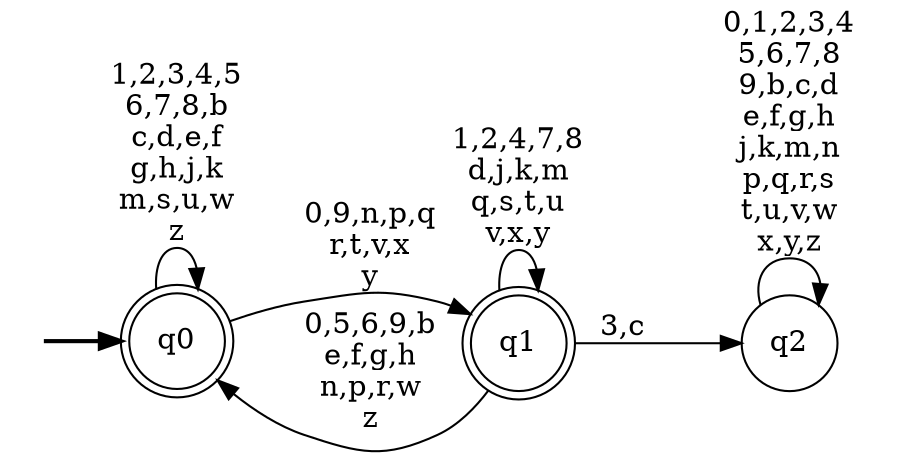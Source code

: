 digraph BlueStar {
__start0 [style = invis, shape = none, label = "", width = 0, height = 0];

rankdir=LR;
size="8,5";

s0 [style="rounded,filled", color="black", fillcolor="white" shape="doublecircle", label="q0"];
s1 [style="rounded,filled", color="black", fillcolor="white" shape="doublecircle", label="q1"];
s2 [style="filled", color="black", fillcolor="white" shape="circle", label="q2"];
subgraph cluster_main { 
	graph [pad=".75", ranksep="0.15", nodesep="0.15"];
	 style=invis; 
	__start0 -> s0 [penwidth=2];
}
s0 -> s0 [label="1,2,3,4,5\n6,7,8,b\nc,d,e,f\ng,h,j,k\nm,s,u,w\nz"];
s0 -> s1 [label="0,9,n,p,q\nr,t,v,x\ny"];
s1 -> s0 [label="0,5,6,9,b\ne,f,g,h\nn,p,r,w\nz"];
s1 -> s1 [label="1,2,4,7,8\nd,j,k,m\nq,s,t,u\nv,x,y"];
s1 -> s2 [label="3,c"];
s2 -> s2 [label="0,1,2,3,4\n5,6,7,8\n9,b,c,d\ne,f,g,h\nj,k,m,n\np,q,r,s\nt,u,v,w\nx,y,z"];

}